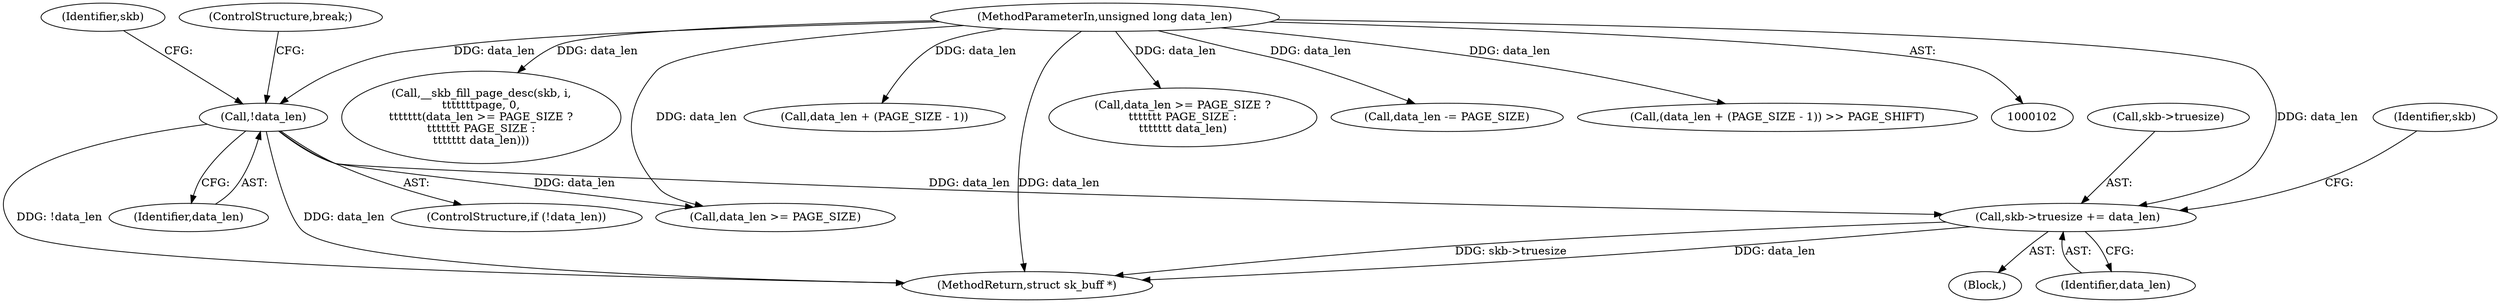 digraph "0_linux_cc9b17ad29ecaa20bfe426a8d4dbfb94b13ff1cc@pointer" {
"1000196" [label="(Call,skb->truesize += data_len)"];
"1000193" [label="(Call,!data_len)"];
"1000105" [label="(MethodParameterIn,unsigned long data_len)"];
"1000242" [label="(Call,__skb_fill_page_desc(skb, i,\n\t\t\t\t\t\t\tpage, 0,\n\t\t\t\t\t\t\t(data_len >= PAGE_SIZE ?\n\t\t\t\t\t\t\t PAGE_SIZE :\n\t\t\t\t\t\t\t data_len)))"];
"1000117" [label="(Call,data_len + (PAGE_SIZE - 1))"];
"1000247" [label="(Call,data_len >= PAGE_SIZE ?\n\t\t\t\t\t\t\t PAGE_SIZE :\n\t\t\t\t\t\t\t data_len)"];
"1000196" [label="(Call,skb->truesize += data_len)"];
"1000193" [label="(Call,!data_len)"];
"1000194" [label="(Identifier,data_len)"];
"1000253" [label="(Call,data_len -= PAGE_SIZE)"];
"1000190" [label="(Block,)"];
"1000198" [label="(Identifier,skb)"];
"1000200" [label="(Identifier,data_len)"];
"1000197" [label="(Call,skb->truesize)"];
"1000105" [label="(MethodParameterIn,unsigned long data_len)"];
"1000248" [label="(Call,data_len >= PAGE_SIZE)"];
"1000116" [label="(Call,(data_len + (PAGE_SIZE - 1)) >> PAGE_SHIFT)"];
"1000312" [label="(MethodReturn,struct sk_buff *)"];
"1000195" [label="(ControlStructure,break;)"];
"1000192" [label="(ControlStructure,if (!data_len))"];
"1000204" [label="(Identifier,skb)"];
"1000196" -> "1000190"  [label="AST: "];
"1000196" -> "1000200"  [label="CFG: "];
"1000197" -> "1000196"  [label="AST: "];
"1000200" -> "1000196"  [label="AST: "];
"1000204" -> "1000196"  [label="CFG: "];
"1000196" -> "1000312"  [label="DDG: data_len"];
"1000196" -> "1000312"  [label="DDG: skb->truesize"];
"1000193" -> "1000196"  [label="DDG: data_len"];
"1000105" -> "1000196"  [label="DDG: data_len"];
"1000193" -> "1000192"  [label="AST: "];
"1000193" -> "1000194"  [label="CFG: "];
"1000194" -> "1000193"  [label="AST: "];
"1000195" -> "1000193"  [label="CFG: "];
"1000198" -> "1000193"  [label="CFG: "];
"1000193" -> "1000312"  [label="DDG: data_len"];
"1000193" -> "1000312"  [label="DDG: !data_len"];
"1000105" -> "1000193"  [label="DDG: data_len"];
"1000193" -> "1000248"  [label="DDG: data_len"];
"1000105" -> "1000102"  [label="AST: "];
"1000105" -> "1000312"  [label="DDG: data_len"];
"1000105" -> "1000116"  [label="DDG: data_len"];
"1000105" -> "1000117"  [label="DDG: data_len"];
"1000105" -> "1000242"  [label="DDG: data_len"];
"1000105" -> "1000248"  [label="DDG: data_len"];
"1000105" -> "1000247"  [label="DDG: data_len"];
"1000105" -> "1000253"  [label="DDG: data_len"];
}
